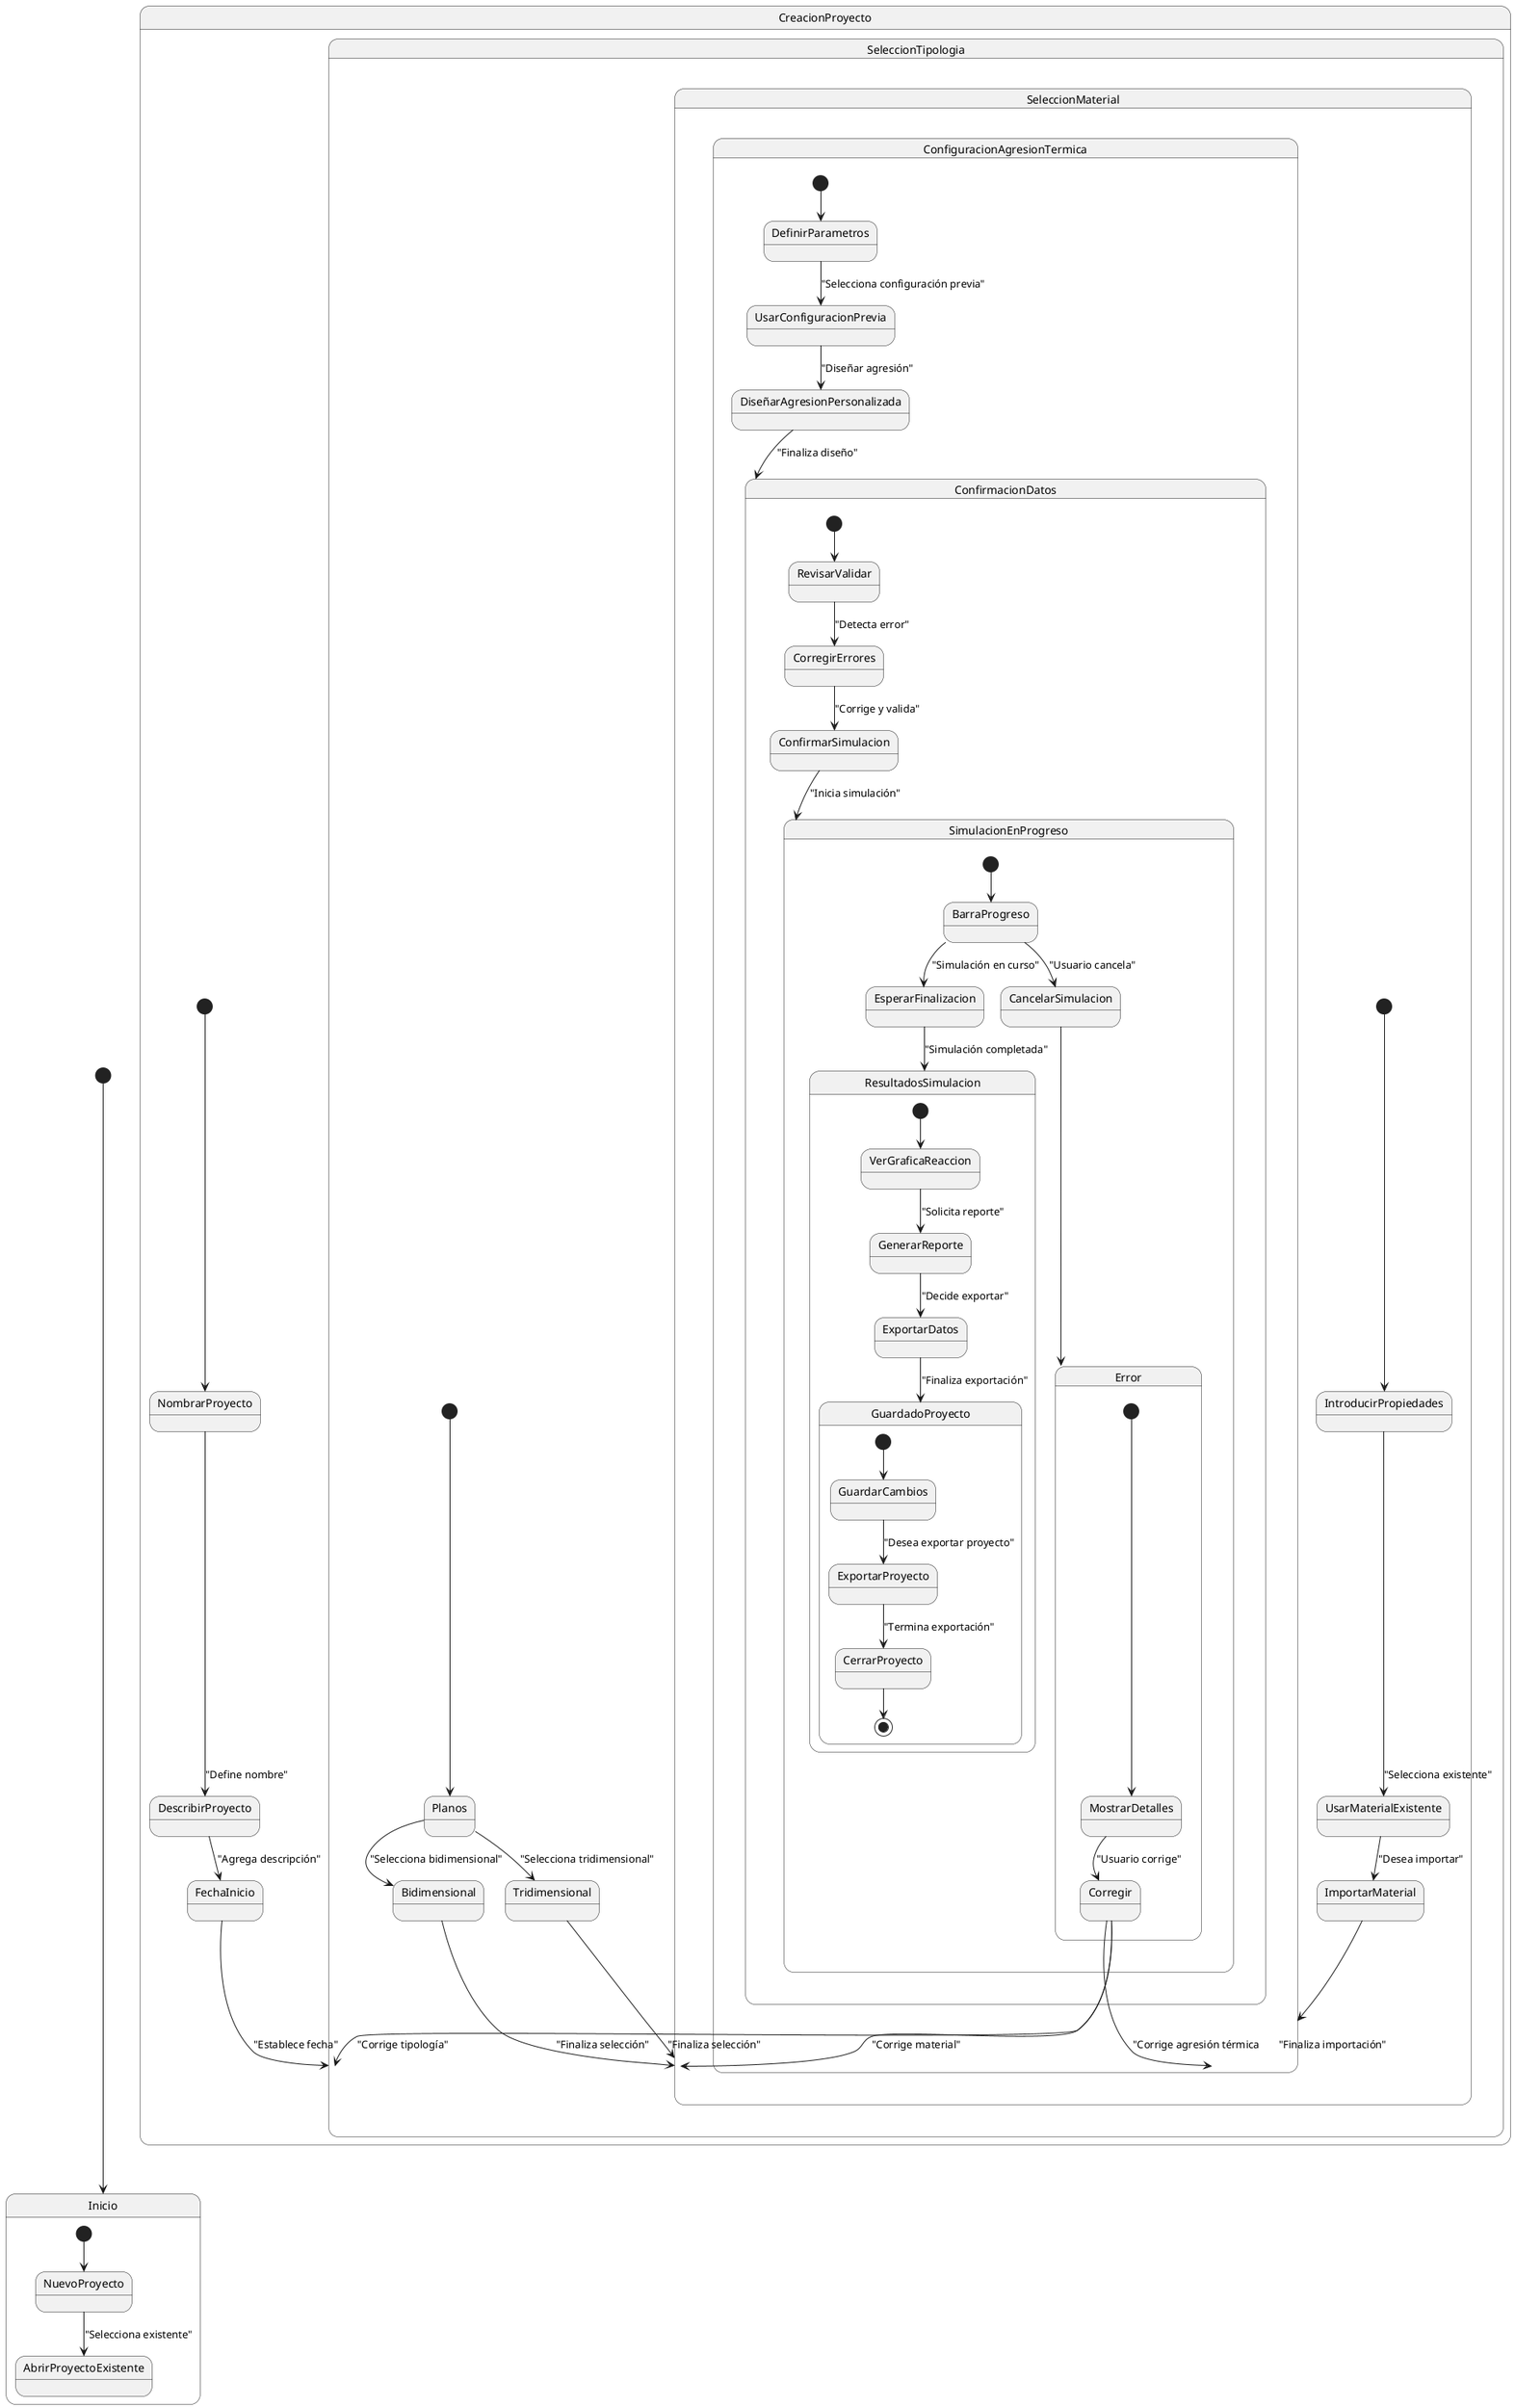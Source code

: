 @startuml

[*] --> Inicio

state Inicio {
    [*] --> NuevoProyecto
    NuevoProyecto --> AbrirProyectoExistente : "Selecciona existente"
}

state CreacionProyecto {
    [*] --> NombrarProyecto
    NombrarProyecto --> DescribirProyecto : "Define nombre"
    DescribirProyecto --> FechaInicio : "Agrega descripción"
    FechaInicio --> SeleccionTipologia : "Establece fecha"
}

state SeleccionTipologia {
    [*] --> Planos
    Planos --> Bidimensional : "Selecciona bidimensional"
    Planos --> Tridimensional : "Selecciona tridimensional"
    Bidimensional --> SeleccionMaterial : "Finaliza selección"
    Tridimensional --> SeleccionMaterial : "Finaliza selección"
}

state SeleccionMaterial {
    [*] --> IntroducirPropiedades
    IntroducirPropiedades --> UsarMaterialExistente : "Selecciona existente"
    UsarMaterialExistente --> ImportarMaterial : "Desea importar"
    ImportarMaterial --> ConfiguracionAgresionTermica : "Finaliza importación"
}

state ConfiguracionAgresionTermica {
    [*] --> DefinirParametros
    DefinirParametros --> UsarConfiguracionPrevia : "Selecciona configuración previa"
    UsarConfiguracionPrevia --> DiseñarAgresionPersonalizada : "Diseñar agresión"
    DiseñarAgresionPersonalizada --> ConfirmacionDatos : "Finaliza diseño"
}

state ConfirmacionDatos {
    [*] --> RevisarValidar
    RevisarValidar --> CorregirErrores : "Detecta error"
    CorregirErrores --> ConfirmarSimulacion : "Corrige y valida"
    ConfirmarSimulacion --> SimulacionEnProgreso : "Inicia simulación"
}

state SimulacionEnProgreso {
    [*] --> BarraProgreso
    BarraProgreso --> EsperarFinalizacion : "Simulación en curso"
    BarraProgreso --> CancelarSimulacion : "Usuario cancela"
    CancelarSimulacion --> Error
    EsperarFinalizacion --> ResultadosSimulacion : "Simulación completada"
}

state ResultadosSimulacion {
    [*] --> VerGraficaReaccion
    VerGraficaReaccion --> GenerarReporte : "Solicita reporte"
    GenerarReporte --> ExportarDatos : "Decide exportar"
    ExportarDatos --> GuardadoProyecto : "Finaliza exportación"
}

state GuardadoProyecto {
    [*] --> GuardarCambios
    GuardarCambios --> ExportarProyecto : "Desea exportar proyecto"
    ExportarProyecto --> CerrarProyecto : "Termina exportación"
    CerrarProyecto --> [*]
}

state Error {
    [*] --> MostrarDetalles
    MostrarDetalles --> Corregir : "Usuario corrige"
    Corregir --> SeleccionTipologia : "Corrige tipología"
    Corregir --> SeleccionMaterial : "Corrige material"
    Corregir --> ConfiguracionAgresionTermica : "Corrige agresión térmica
